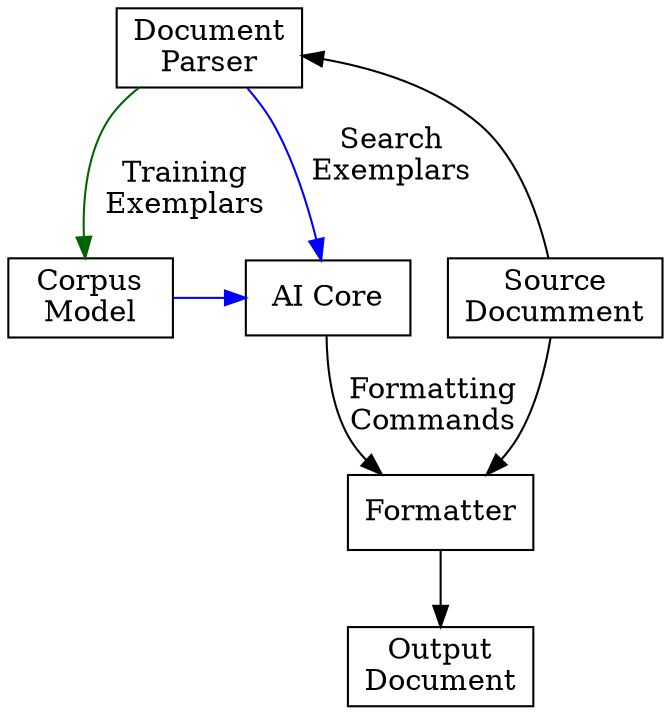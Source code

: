 digraph M1 { 
    node[shape=box width=1.1]
    
    parser[label="Document\nParser"]
    source[label="Source\nDocumment"]
    corpus[label="Corpus\nModel"] 
    module[label="AI Core"] 
    format[label="Formatter"] 
    output[label="Output\nDocument"]
	
	corpus->module[color=blue constraint=false]
	parser->module[color=blue label="Search\nExemplars\n\n"]
	parser->corpus[color=darkgreen label="\nTraining\nExemplars"]
	source->parser[constraint=false]
	module->format[label="Formatting\nCommands"]
	source->format
	format->output
}
